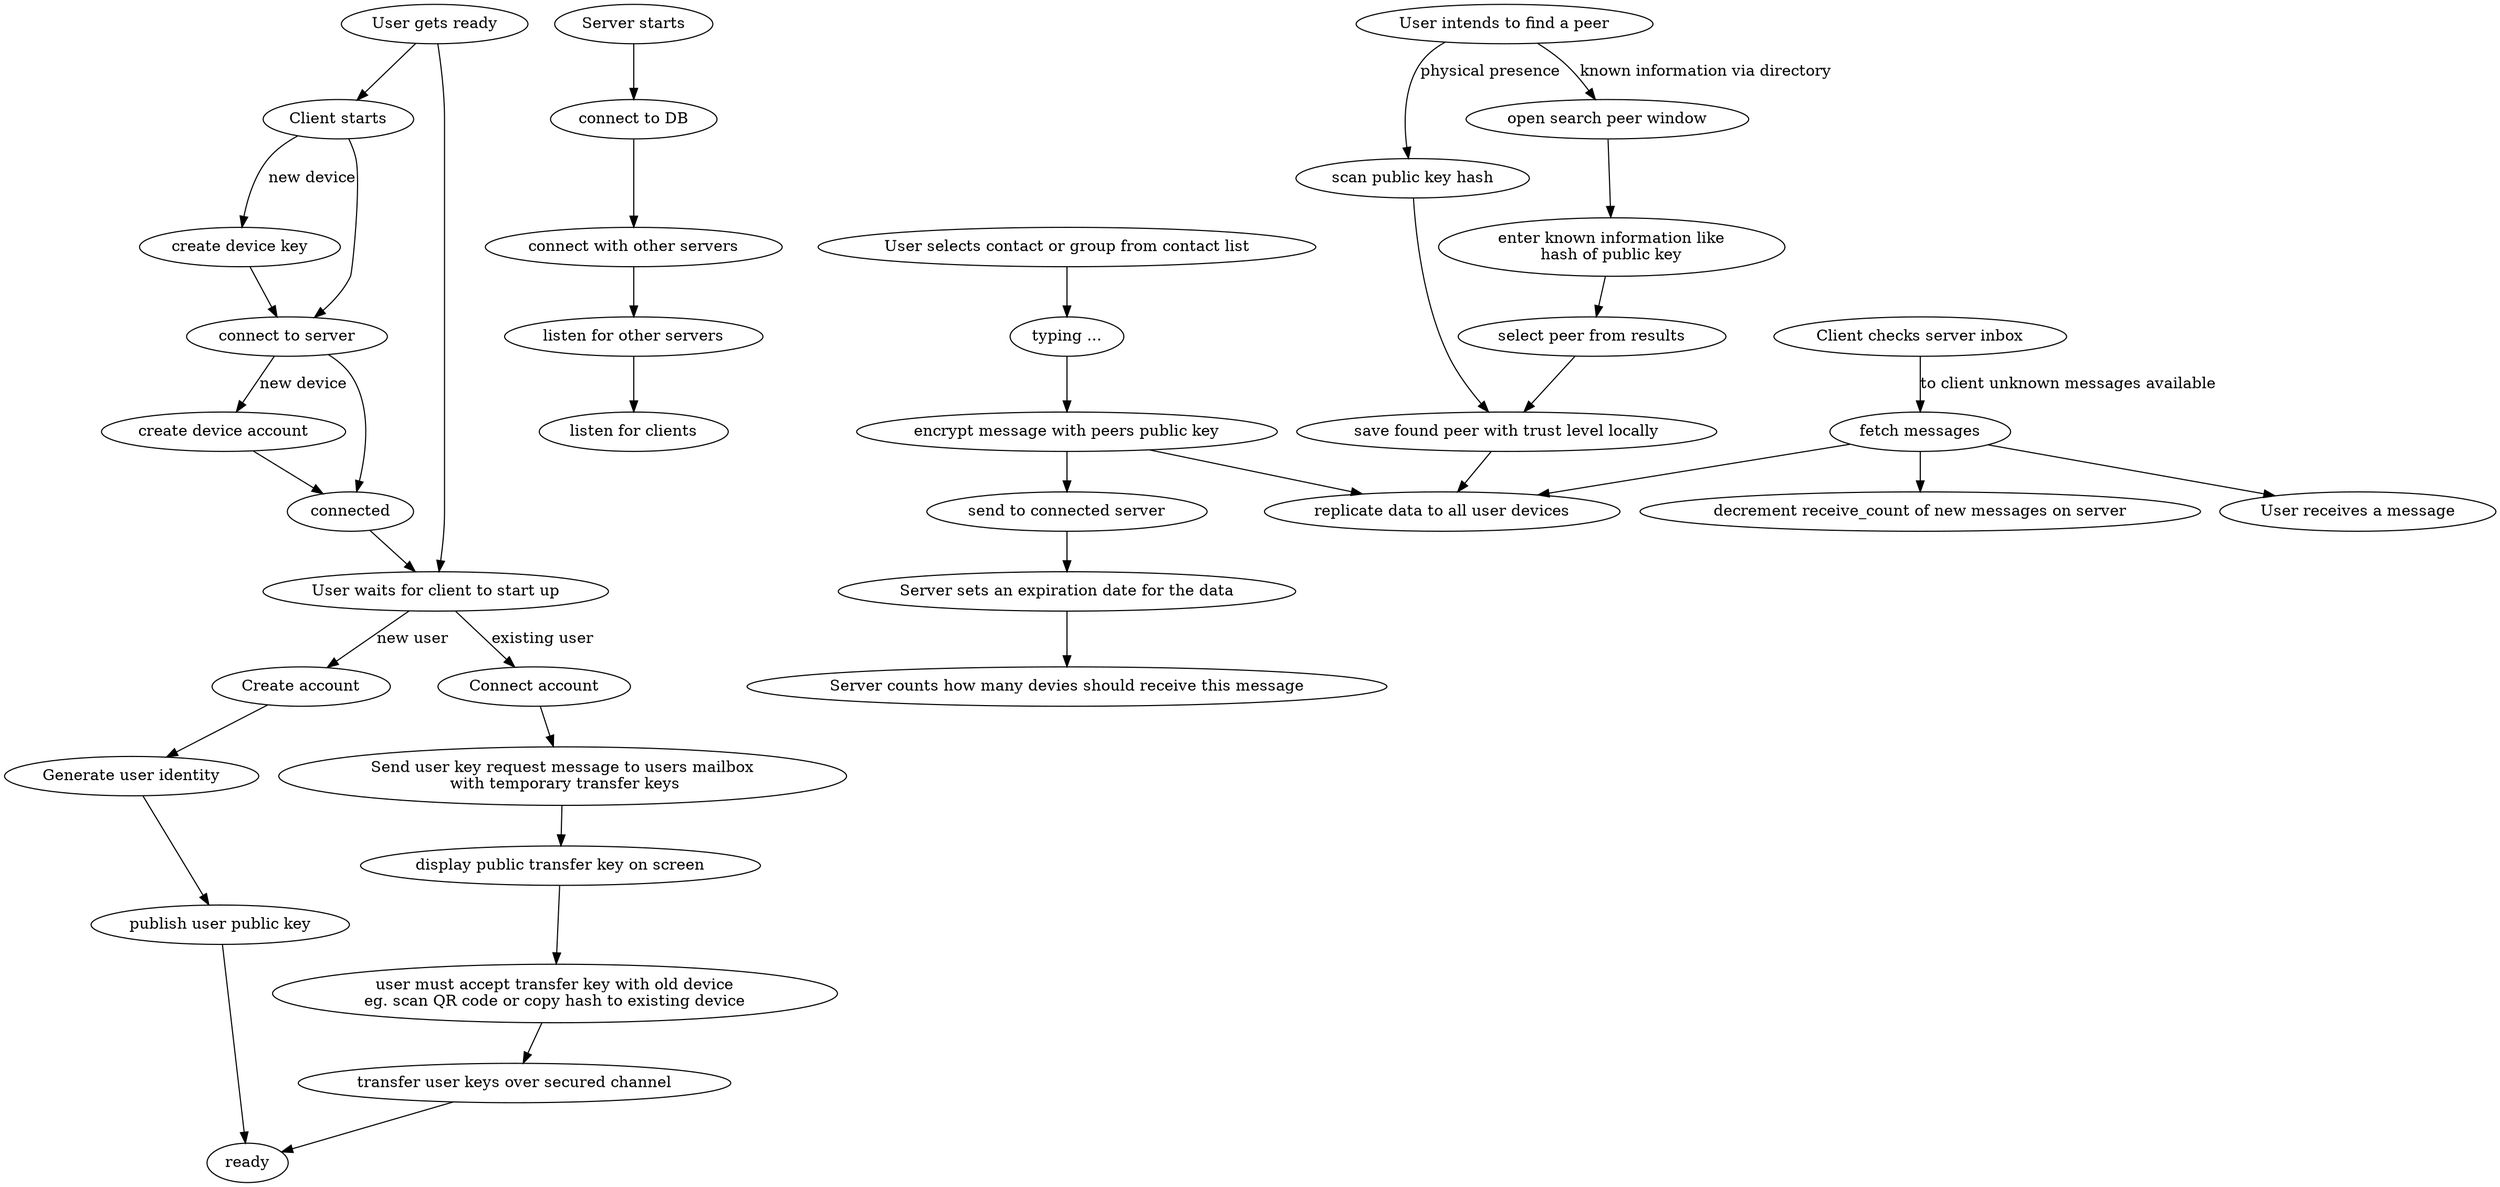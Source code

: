 digraph G {
    "Client starts" -> "create device key" [label="new device"]
    "create device key" -> "connect to server"
    "Client starts" -> "connect to server"
    
    "connect to server" -> "create device account" [label="new device"]
    "create device account" -> connected
    "connect to server" -> connected
    
    "User gets ready" -> {"Client starts" "User waits for client to start up"}
    connected -> "User waits for client to start up"
    "User waits for client to start up" -> "Create account" [label="new user"]
    
    "Create account" -> "Generate user identity" -> "publish user public key" -> ready
    
    "User waits for client to start up" -> "Connect account" [label="existing user"]
    "Connect account" -> "Send user key request message to users mailbox\n with temporary transfer keys" -> "display public transfer key on screen" -> "user must accept transfer key with old device\neg. scan QR code or copy hash to existing device" -> "transfer user keys over secured channel" -> ready
    
    
    // ---- Server
    "Server starts" -> "connect to DB" -> "connect with other servers" -> "listen for other servers" -> "listen for clients"
    
    
    // ---- Finding a peer
    "User intends to find a peer" -> "scan public key hash" [label="physical presence"]
    "scan public key hash" -> "save found peer with trust level locally"
    
    "User intends to find a peer" -> "open search peer window" [label="known information via directory"]
    "open search peer window" -> "enter known information like\nhash of public key" -> "select peer from results" -> "save found peer with trust level locally"
    
    "save found peer with trust level locally" -> replicate
    
    // ---- Sending a message
    "User selects contact or group from contact list" -> "typing ..." -> "encrypt message with peers public key" -> {"send to connected server" replicate}
    "send to connected server" -> "Server sets an expiration date for the data" -> "Server counts how many devies should receive this message"
    
    
    // ---- Receiving a message
    "Client checks server inbox" -> "fetch messages" [label="to client unknown messages available"]
    "fetch messages" -> {"decrement receive_count of new messages on server" "User receives a message" replicate}
    
    
    // ---- general
    replicate [label="replicate data to all user devices"]
}
